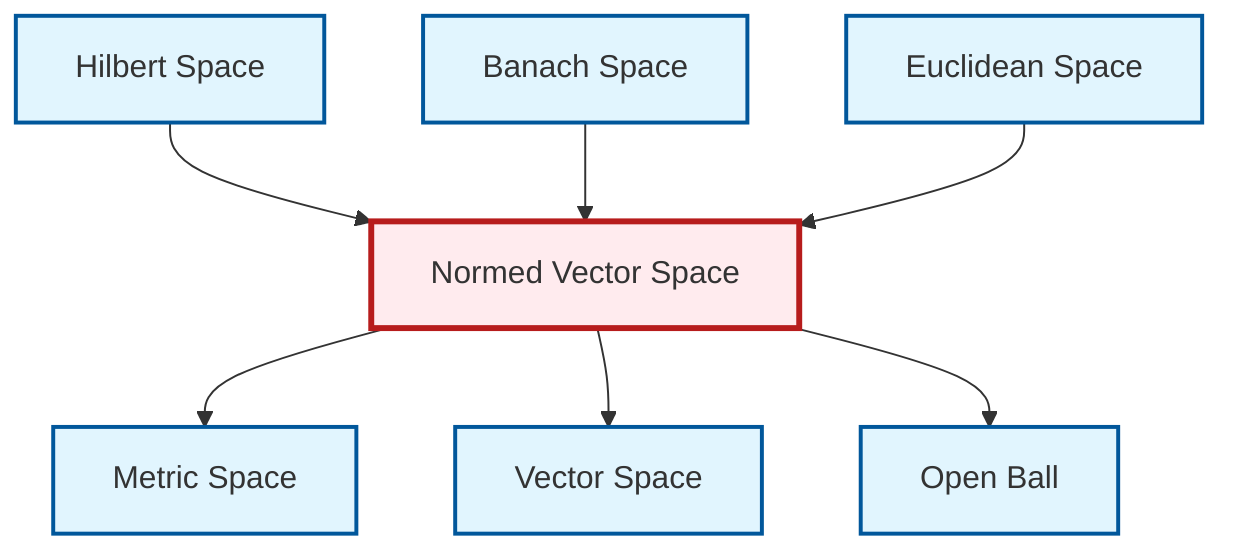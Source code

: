 graph TD
    classDef definition fill:#e1f5fe,stroke:#01579b,stroke-width:2px
    classDef theorem fill:#f3e5f5,stroke:#4a148c,stroke-width:2px
    classDef axiom fill:#fff3e0,stroke:#e65100,stroke-width:2px
    classDef example fill:#e8f5e9,stroke:#1b5e20,stroke-width:2px
    classDef current fill:#ffebee,stroke:#b71c1c,stroke-width:3px
    def-metric-space["Metric Space"]:::definition
    def-open-ball["Open Ball"]:::definition
    def-vector-space["Vector Space"]:::definition
    def-hilbert-space["Hilbert Space"]:::definition
    def-euclidean-space["Euclidean Space"]:::definition
    def-banach-space["Banach Space"]:::definition
    def-normed-vector-space["Normed Vector Space"]:::definition
    def-normed-vector-space --> def-metric-space
    def-normed-vector-space --> def-vector-space
    def-normed-vector-space --> def-open-ball
    def-hilbert-space --> def-normed-vector-space
    def-banach-space --> def-normed-vector-space
    def-euclidean-space --> def-normed-vector-space
    class def-normed-vector-space current